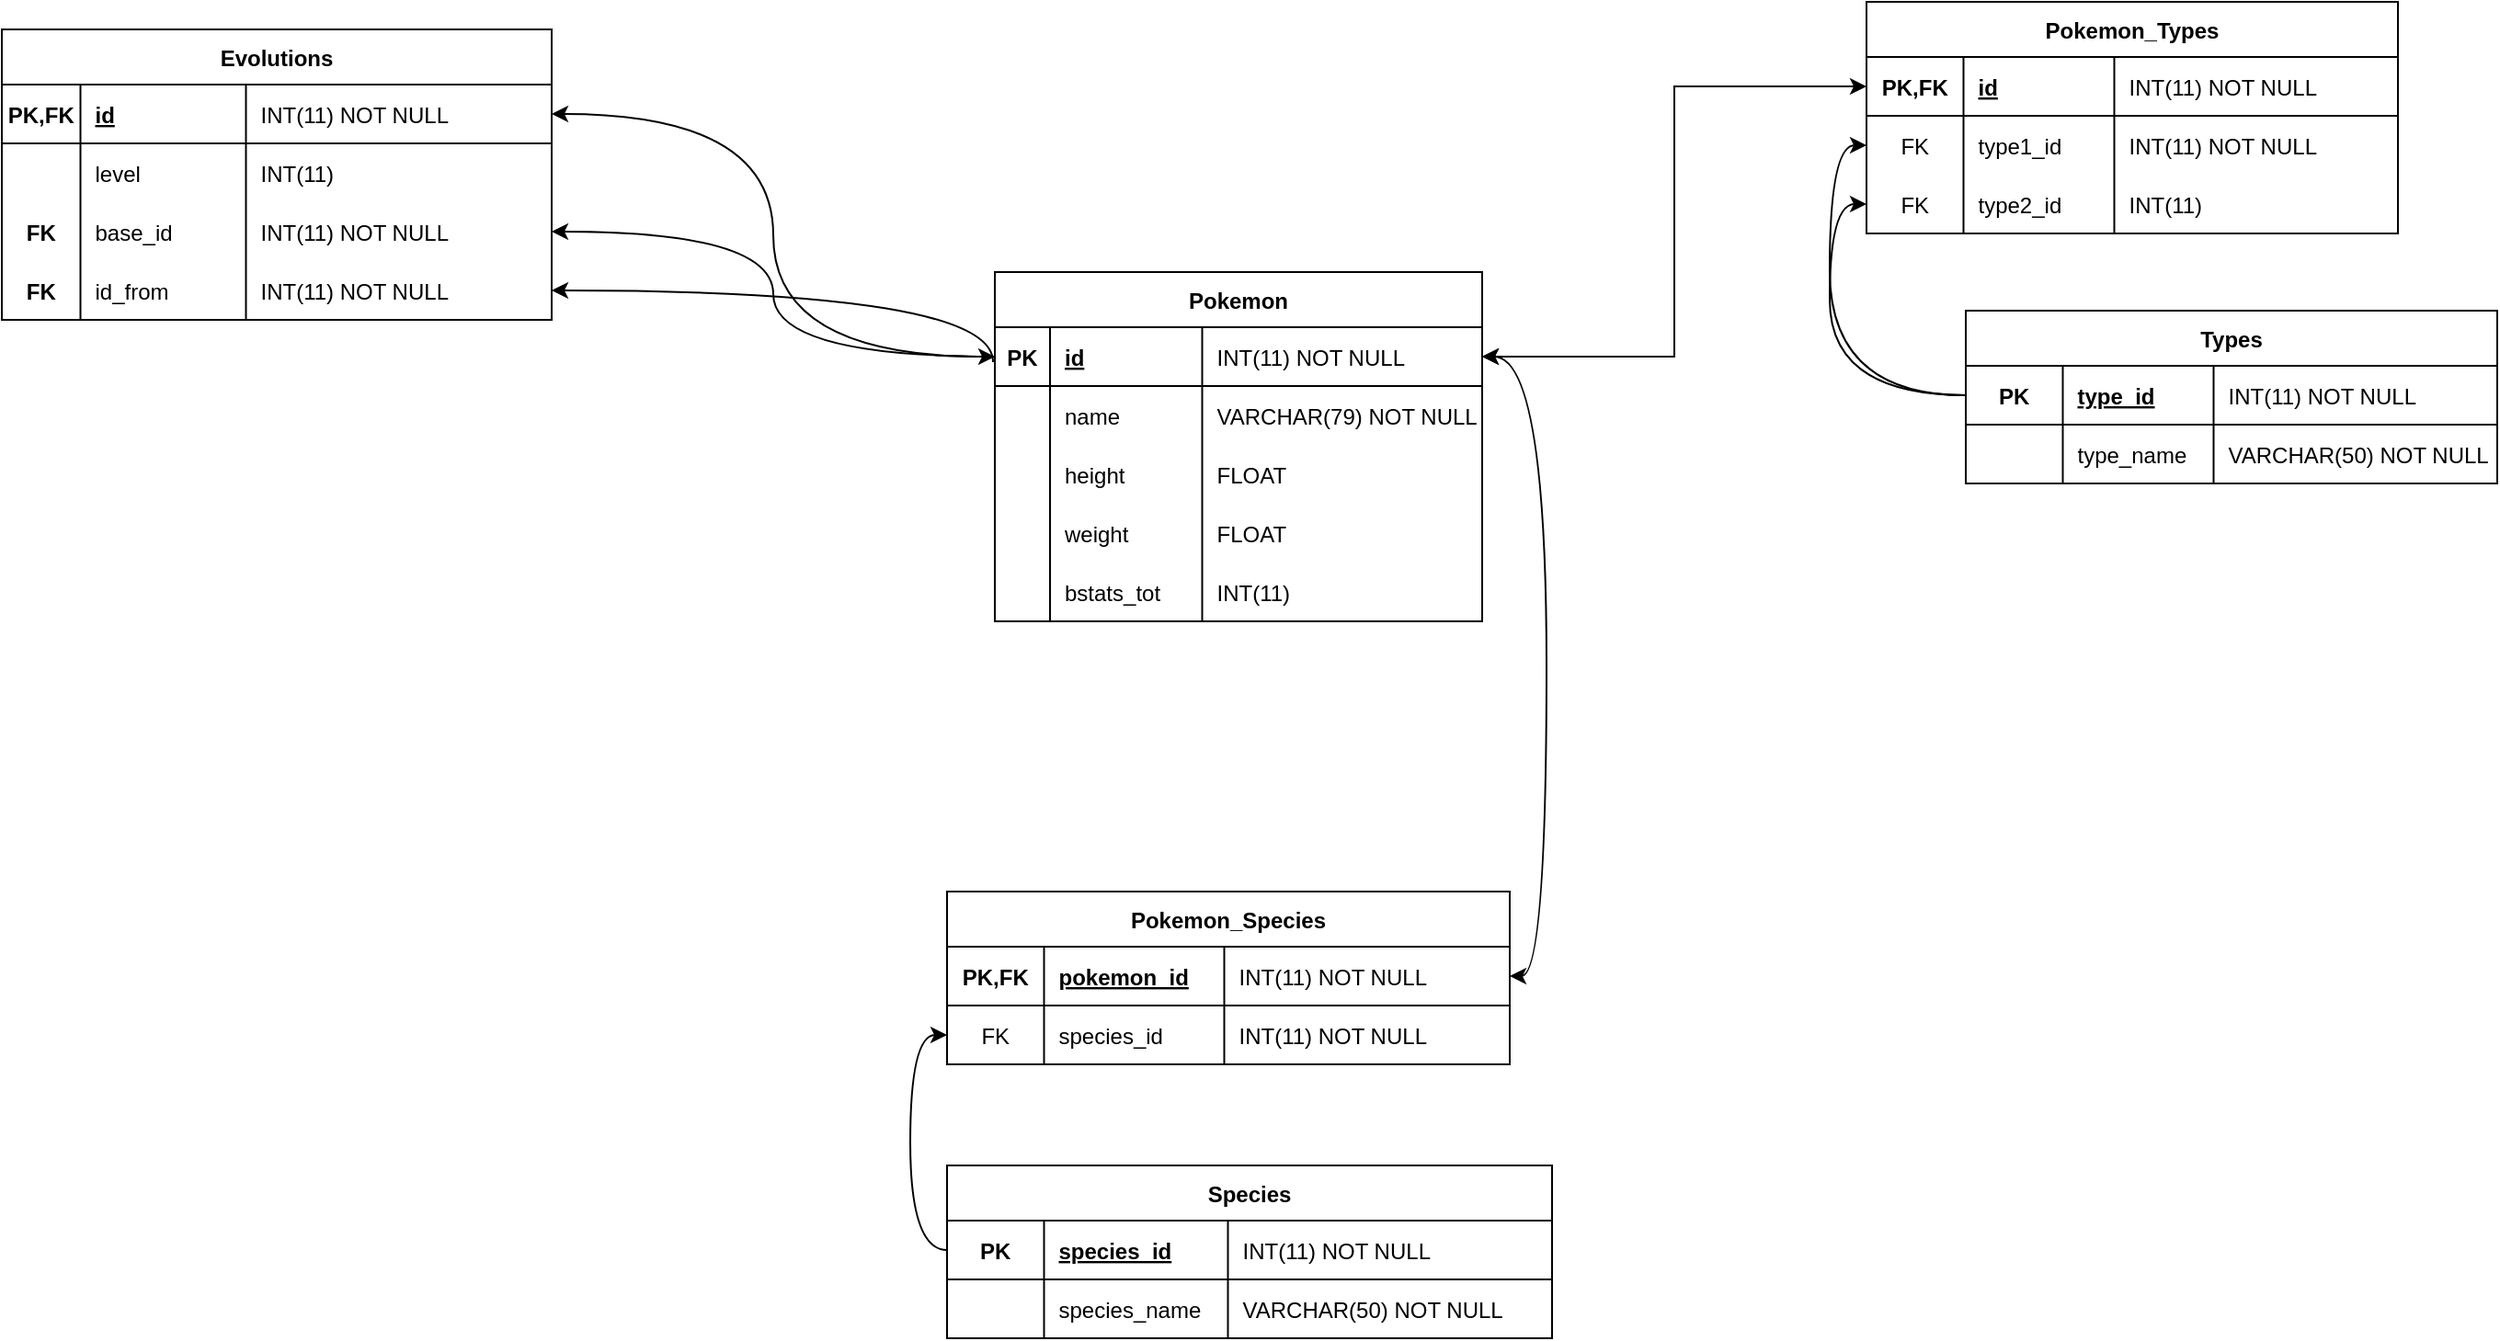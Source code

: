 <mxfile version="14.9.3" type="google"><diagram id="voAabbyIuhifZZEb07if" name="Page-1"><mxGraphModel dx="2222" dy="794" grid="0" gridSize="10" guides="1" tooltips="1" connect="1" arrows="1" fold="1" page="0" pageScale="1" pageWidth="850" pageHeight="1100" math="0" shadow="0"><root><mxCell id="0"/><mxCell id="1" parent="0"/><mxCell id="Fbmu0DsptbXWh4AyM6oJ-1" value="Pokemon" style="shape=table;startSize=30;container=1;collapsible=1;childLayout=tableLayout;fixedRows=1;rowLines=0;fontStyle=1;align=center;resizeLast=1;" parent="1" vertex="1"><mxGeometry x="101" y="267" width="265" height="190" as="geometry"/></mxCell><mxCell id="Fbmu0DsptbXWh4AyM6oJ-2" value="" style="shape=partialRectangle;collapsible=0;dropTarget=0;pointerEvents=0;fillColor=none;top=0;left=0;bottom=1;right=0;points=[[0,0.5],[1,0.5]];portConstraint=eastwest;" parent="Fbmu0DsptbXWh4AyM6oJ-1" vertex="1"><mxGeometry y="30" width="265" height="32" as="geometry"/></mxCell><mxCell id="Fbmu0DsptbXWh4AyM6oJ-3" value="PK" style="shape=partialRectangle;connectable=0;fillColor=none;top=0;left=0;bottom=0;right=0;fontStyle=1;overflow=hidden;" parent="Fbmu0DsptbXWh4AyM6oJ-2" vertex="1"><mxGeometry width="30" height="32" as="geometry"/></mxCell><mxCell id="Fbmu0DsptbXWh4AyM6oJ-4" value="id" style="shape=partialRectangle;connectable=0;fillColor=none;top=0;left=0;bottom=0;right=0;align=left;spacingLeft=6;fontStyle=5;overflow=hidden;" parent="Fbmu0DsptbXWh4AyM6oJ-2" vertex="1"><mxGeometry x="30" width="82.75" height="32" as="geometry"/></mxCell><mxCell id="Fbmu0DsptbXWh4AyM6oJ-32" value="INT(11) NOT NULL" style="shape=partialRectangle;connectable=0;fillColor=none;top=0;left=0;bottom=0;right=0;align=left;spacingLeft=6;fontStyle=0;overflow=hidden;" parent="Fbmu0DsptbXWh4AyM6oJ-2" vertex="1"><mxGeometry x="112.75" width="152.25" height="32" as="geometry"/></mxCell><mxCell id="Fbmu0DsptbXWh4AyM6oJ-5" value="" style="shape=partialRectangle;collapsible=0;dropTarget=0;pointerEvents=0;fillColor=none;top=0;left=0;bottom=0;right=0;points=[[0,0.5],[1,0.5]];portConstraint=eastwest;" parent="Fbmu0DsptbXWh4AyM6oJ-1" vertex="1"><mxGeometry y="62" width="265" height="32" as="geometry"/></mxCell><mxCell id="Fbmu0DsptbXWh4AyM6oJ-6" value="" style="shape=partialRectangle;connectable=0;fillColor=none;top=0;left=0;bottom=0;right=0;editable=1;overflow=hidden;" parent="Fbmu0DsptbXWh4AyM6oJ-5" vertex="1"><mxGeometry width="30" height="32" as="geometry"/></mxCell><mxCell id="Fbmu0DsptbXWh4AyM6oJ-7" value="name" style="shape=partialRectangle;connectable=0;fillColor=none;top=0;left=0;bottom=0;right=0;align=left;spacingLeft=6;overflow=hidden;" parent="Fbmu0DsptbXWh4AyM6oJ-5" vertex="1"><mxGeometry x="30" width="82.75" height="32" as="geometry"/></mxCell><mxCell id="Fbmu0DsptbXWh4AyM6oJ-33" value="VARCHAR(79) NOT NULL" style="shape=partialRectangle;connectable=0;fillColor=none;top=0;left=0;bottom=0;right=0;align=left;spacingLeft=6;overflow=hidden;" parent="Fbmu0DsptbXWh4AyM6oJ-5" vertex="1"><mxGeometry x="112.75" width="152.25" height="32" as="geometry"/></mxCell><mxCell id="Fbmu0DsptbXWh4AyM6oJ-8" value="" style="shape=partialRectangle;collapsible=0;dropTarget=0;pointerEvents=0;fillColor=none;top=0;left=0;bottom=0;right=0;points=[[0,0.5],[1,0.5]];portConstraint=eastwest;" parent="Fbmu0DsptbXWh4AyM6oJ-1" vertex="1"><mxGeometry y="94" width="265" height="32" as="geometry"/></mxCell><mxCell id="Fbmu0DsptbXWh4AyM6oJ-9" value="" style="shape=partialRectangle;connectable=0;fillColor=none;top=0;left=0;bottom=0;right=0;editable=1;overflow=hidden;" parent="Fbmu0DsptbXWh4AyM6oJ-8" vertex="1"><mxGeometry width="30" height="32" as="geometry"/></mxCell><mxCell id="Fbmu0DsptbXWh4AyM6oJ-10" value="height" style="shape=partialRectangle;connectable=0;fillColor=none;top=0;left=0;bottom=0;right=0;align=left;spacingLeft=6;overflow=hidden;" parent="Fbmu0DsptbXWh4AyM6oJ-8" vertex="1"><mxGeometry x="30" width="82.75" height="32" as="geometry"/></mxCell><mxCell id="Fbmu0DsptbXWh4AyM6oJ-34" value="FLOAT" style="shape=partialRectangle;connectable=0;fillColor=none;top=0;left=0;bottom=0;right=0;align=left;spacingLeft=6;overflow=hidden;" parent="Fbmu0DsptbXWh4AyM6oJ-8" vertex="1"><mxGeometry x="112.75" width="152.25" height="32" as="geometry"/></mxCell><mxCell id="Fbmu0DsptbXWh4AyM6oJ-11" value="" style="shape=partialRectangle;collapsible=0;dropTarget=0;pointerEvents=0;fillColor=none;top=0;left=0;bottom=0;right=0;points=[[0,0.5],[1,0.5]];portConstraint=eastwest;" parent="Fbmu0DsptbXWh4AyM6oJ-1" vertex="1"><mxGeometry y="126" width="265" height="32" as="geometry"/></mxCell><mxCell id="Fbmu0DsptbXWh4AyM6oJ-12" value="" style="shape=partialRectangle;connectable=0;fillColor=none;top=0;left=0;bottom=0;right=0;editable=1;overflow=hidden;" parent="Fbmu0DsptbXWh4AyM6oJ-11" vertex="1"><mxGeometry width="30" height="32" as="geometry"/></mxCell><mxCell id="Fbmu0DsptbXWh4AyM6oJ-13" value="weight" style="shape=partialRectangle;connectable=0;fillColor=none;top=0;left=0;bottom=0;right=0;align=left;spacingLeft=6;overflow=hidden;" parent="Fbmu0DsptbXWh4AyM6oJ-11" vertex="1"><mxGeometry x="30" width="82.75" height="32" as="geometry"/></mxCell><mxCell id="Fbmu0DsptbXWh4AyM6oJ-35" value="FLOAT" style="shape=partialRectangle;connectable=0;fillColor=none;top=0;left=0;bottom=0;right=0;align=left;spacingLeft=6;overflow=hidden;" parent="Fbmu0DsptbXWh4AyM6oJ-11" vertex="1"><mxGeometry x="112.75" width="152.25" height="32" as="geometry"/></mxCell><mxCell id="Fbmu0DsptbXWh4AyM6oJ-17" value="" style="shape=partialRectangle;collapsible=0;dropTarget=0;pointerEvents=0;fillColor=none;top=0;left=0;bottom=0;right=0;points=[[0,0.5],[1,0.5]];portConstraint=eastwest;" parent="Fbmu0DsptbXWh4AyM6oJ-1" vertex="1"><mxGeometry y="158" width="265" height="32" as="geometry"/></mxCell><mxCell id="Fbmu0DsptbXWh4AyM6oJ-18" value="" style="shape=partialRectangle;connectable=0;fillColor=none;top=0;left=0;bottom=0;right=0;editable=1;overflow=hidden;" parent="Fbmu0DsptbXWh4AyM6oJ-17" vertex="1"><mxGeometry width="30" height="32" as="geometry"/></mxCell><mxCell id="Fbmu0DsptbXWh4AyM6oJ-19" value="bstats_tot" style="shape=partialRectangle;connectable=0;fillColor=none;top=0;left=0;bottom=0;right=0;align=left;spacingLeft=6;overflow=hidden;" parent="Fbmu0DsptbXWh4AyM6oJ-17" vertex="1"><mxGeometry x="30" width="82.75" height="32" as="geometry"/></mxCell><mxCell id="Fbmu0DsptbXWh4AyM6oJ-36" value="INT(11)" style="shape=partialRectangle;connectable=0;fillColor=none;top=0;left=0;bottom=0;right=0;align=left;spacingLeft=6;overflow=hidden;" parent="Fbmu0DsptbXWh4AyM6oJ-17" vertex="1"><mxGeometry x="112.75" width="152.25" height="32" as="geometry"/></mxCell><mxCell id="ZMghVZQtBCGFHV8ZljD5-1" value="Pokemon_Types" style="shape=table;startSize=30;container=1;collapsible=1;childLayout=tableLayout;fixedRows=1;rowLines=0;fontStyle=1;align=center;resizeLast=1;" parent="1" vertex="1"><mxGeometry x="575" y="120" width="289" height="126" as="geometry"/></mxCell><mxCell id="ZMghVZQtBCGFHV8ZljD5-2" value="" style="shape=partialRectangle;collapsible=0;dropTarget=0;pointerEvents=0;fillColor=none;top=0;left=0;bottom=1;right=0;points=[[0,0.5],[1,0.5]];portConstraint=eastwest;" parent="ZMghVZQtBCGFHV8ZljD5-1" vertex="1"><mxGeometry y="30" width="289" height="32" as="geometry"/></mxCell><mxCell id="ZMghVZQtBCGFHV8ZljD5-3" value="PK,FK" style="shape=partialRectangle;connectable=0;fillColor=none;top=0;left=0;bottom=0;right=0;fontStyle=1;overflow=hidden;" parent="ZMghVZQtBCGFHV8ZljD5-2" vertex="1"><mxGeometry width="52.75" height="32" as="geometry"/></mxCell><mxCell id="ZMghVZQtBCGFHV8ZljD5-4" value="id" style="shape=partialRectangle;connectable=0;fillColor=none;top=0;left=0;bottom=0;right=0;align=left;spacingLeft=6;fontStyle=5;overflow=hidden;" parent="ZMghVZQtBCGFHV8ZljD5-2" vertex="1"><mxGeometry x="52.75" width="82" height="32" as="geometry"/></mxCell><mxCell id="ZMghVZQtBCGFHV8ZljD5-5" value="INT(11) NOT NULL" style="shape=partialRectangle;connectable=0;fillColor=none;top=0;left=0;bottom=0;right=0;align=left;spacingLeft=6;fontStyle=0;overflow=hidden;" parent="ZMghVZQtBCGFHV8ZljD5-2" vertex="1"><mxGeometry x="134.75" width="154.25" height="32" as="geometry"/></mxCell><mxCell id="ZMghVZQtBCGFHV8ZljD5-6" value="" style="shape=partialRectangle;collapsible=0;dropTarget=0;pointerEvents=0;fillColor=none;top=0;left=0;bottom=0;right=0;points=[[0,0.5],[1,0.5]];portConstraint=eastwest;" parent="ZMghVZQtBCGFHV8ZljD5-1" vertex="1"><mxGeometry y="62" width="289" height="32" as="geometry"/></mxCell><mxCell id="ZMghVZQtBCGFHV8ZljD5-7" value="FK" style="shape=partialRectangle;connectable=0;fillColor=none;top=0;left=0;bottom=0;right=0;editable=1;overflow=hidden;" parent="ZMghVZQtBCGFHV8ZljD5-6" vertex="1"><mxGeometry width="52.75" height="32" as="geometry"/></mxCell><mxCell id="ZMghVZQtBCGFHV8ZljD5-8" value="type1_id" style="shape=partialRectangle;connectable=0;fillColor=none;top=0;left=0;bottom=0;right=0;align=left;spacingLeft=6;overflow=hidden;" parent="ZMghVZQtBCGFHV8ZljD5-6" vertex="1"><mxGeometry x="52.75" width="82" height="32" as="geometry"/></mxCell><mxCell id="ZMghVZQtBCGFHV8ZljD5-9" value="INT(11) NOT NULL" style="shape=partialRectangle;connectable=0;fillColor=none;top=0;left=0;bottom=0;right=0;align=left;spacingLeft=6;overflow=hidden;" parent="ZMghVZQtBCGFHV8ZljD5-6" vertex="1"><mxGeometry x="134.75" width="154.25" height="32" as="geometry"/></mxCell><mxCell id="ZMghVZQtBCGFHV8ZljD5-10" value="" style="shape=partialRectangle;collapsible=0;dropTarget=0;pointerEvents=0;fillColor=none;top=0;left=0;bottom=0;right=0;points=[[0,0.5],[1,0.5]];portConstraint=eastwest;" parent="ZMghVZQtBCGFHV8ZljD5-1" vertex="1"><mxGeometry y="94" width="289" height="32" as="geometry"/></mxCell><mxCell id="ZMghVZQtBCGFHV8ZljD5-11" value="FK" style="shape=partialRectangle;connectable=0;fillColor=none;top=0;left=0;bottom=0;right=0;editable=1;overflow=hidden;" parent="ZMghVZQtBCGFHV8ZljD5-10" vertex="1"><mxGeometry width="52.75" height="32" as="geometry"/></mxCell><mxCell id="ZMghVZQtBCGFHV8ZljD5-12" value="type2_id" style="shape=partialRectangle;connectable=0;fillColor=none;top=0;left=0;bottom=0;right=0;align=left;spacingLeft=6;overflow=hidden;" parent="ZMghVZQtBCGFHV8ZljD5-10" vertex="1"><mxGeometry x="52.75" width="82" height="32" as="geometry"/></mxCell><mxCell id="ZMghVZQtBCGFHV8ZljD5-13" value="INT(11) " style="shape=partialRectangle;connectable=0;fillColor=none;top=0;left=0;bottom=0;right=0;align=left;spacingLeft=6;overflow=hidden;" parent="ZMghVZQtBCGFHV8ZljD5-10" vertex="1"><mxGeometry x="134.75" width="154.25" height="32" as="geometry"/></mxCell><mxCell id="ZMghVZQtBCGFHV8ZljD5-22" style="edgeStyle=orthogonalEdgeStyle;rounded=0;orthogonalLoop=1;jettySize=auto;html=1;entryX=1;entryY=0.5;entryDx=0;entryDy=0;startArrow=classic;startFill=1;" parent="1" source="ZMghVZQtBCGFHV8ZljD5-2" target="Fbmu0DsptbXWh4AyM6oJ-2" edge="1"><mxGeometry relative="1" as="geometry"/></mxCell><mxCell id="ZMghVZQtBCGFHV8ZljD5-23" value="Evolutions" style="shape=table;startSize=30;container=1;collapsible=1;childLayout=tableLayout;fixedRows=1;rowLines=0;fontStyle=1;align=center;resizeLast=1;" parent="1" vertex="1"><mxGeometry x="-439" y="135" width="299" height="158" as="geometry"/></mxCell><mxCell id="ZMghVZQtBCGFHV8ZljD5-24" value="" style="shape=partialRectangle;collapsible=0;dropTarget=0;pointerEvents=0;fillColor=none;top=0;left=0;bottom=1;right=0;points=[[0,0.5],[1,0.5]];portConstraint=eastwest;" parent="ZMghVZQtBCGFHV8ZljD5-23" vertex="1"><mxGeometry y="30" width="299" height="32" as="geometry"/></mxCell><mxCell id="ZMghVZQtBCGFHV8ZljD5-25" value="PK,FK" style="shape=partialRectangle;connectable=0;fillColor=none;top=0;left=0;bottom=0;right=0;fontStyle=1;overflow=hidden;" parent="ZMghVZQtBCGFHV8ZljD5-24" vertex="1"><mxGeometry width="42.75" height="32" as="geometry"/></mxCell><mxCell id="ZMghVZQtBCGFHV8ZljD5-26" value="id" style="shape=partialRectangle;connectable=0;fillColor=none;top=0;left=0;bottom=0;right=0;align=left;spacingLeft=6;fontStyle=5;overflow=hidden;" parent="ZMghVZQtBCGFHV8ZljD5-24" vertex="1"><mxGeometry x="42.75" width="90" height="32" as="geometry"/></mxCell><mxCell id="ZMghVZQtBCGFHV8ZljD5-27" value="INT(11) NOT NULL " style="shape=partialRectangle;connectable=0;fillColor=none;top=0;left=0;bottom=0;right=0;align=left;spacingLeft=6;fontStyle=0;overflow=hidden;" parent="ZMghVZQtBCGFHV8ZljD5-24" vertex="1"><mxGeometry x="132.75" width="166.25" height="32" as="geometry"/></mxCell><mxCell id="ZMghVZQtBCGFHV8ZljD5-28" value="" style="shape=partialRectangle;collapsible=0;dropTarget=0;pointerEvents=0;fillColor=none;top=0;left=0;bottom=0;right=0;points=[[0,0.5],[1,0.5]];portConstraint=eastwest;" parent="ZMghVZQtBCGFHV8ZljD5-23" vertex="1"><mxGeometry y="62" width="299" height="32" as="geometry"/></mxCell><mxCell id="ZMghVZQtBCGFHV8ZljD5-29" value="" style="shape=partialRectangle;connectable=0;fillColor=none;top=0;left=0;bottom=0;right=0;editable=1;overflow=hidden;" parent="ZMghVZQtBCGFHV8ZljD5-28" vertex="1"><mxGeometry width="42.75" height="32" as="geometry"/></mxCell><mxCell id="ZMghVZQtBCGFHV8ZljD5-30" value="level" style="shape=partialRectangle;connectable=0;fillColor=none;top=0;left=0;bottom=0;right=0;align=left;spacingLeft=6;overflow=hidden;" parent="ZMghVZQtBCGFHV8ZljD5-28" vertex="1"><mxGeometry x="42.75" width="90" height="32" as="geometry"/></mxCell><mxCell id="ZMghVZQtBCGFHV8ZljD5-31" value="INT(11)" style="shape=partialRectangle;connectable=0;fillColor=none;top=0;left=0;bottom=0;right=0;align=left;spacingLeft=6;overflow=hidden;" parent="ZMghVZQtBCGFHV8ZljD5-28" vertex="1"><mxGeometry x="132.75" width="166.25" height="32" as="geometry"/></mxCell><mxCell id="ZMghVZQtBCGFHV8ZljD5-56" value="" style="shape=partialRectangle;collapsible=0;dropTarget=0;pointerEvents=0;fillColor=none;top=0;left=0;bottom=0;right=0;points=[[0,0.5],[1,0.5]];portConstraint=eastwest;" parent="ZMghVZQtBCGFHV8ZljD5-23" vertex="1"><mxGeometry y="94" width="299" height="32" as="geometry"/></mxCell><mxCell id="ZMghVZQtBCGFHV8ZljD5-57" value="FK" style="shape=partialRectangle;connectable=0;fillColor=none;top=0;left=0;bottom=0;right=0;editable=1;overflow=hidden;fontStyle=1" parent="ZMghVZQtBCGFHV8ZljD5-56" vertex="1"><mxGeometry width="42.75" height="32" as="geometry"/></mxCell><mxCell id="ZMghVZQtBCGFHV8ZljD5-58" value="base_id" style="shape=partialRectangle;connectable=0;fillColor=none;top=0;left=0;bottom=0;right=0;align=left;spacingLeft=6;overflow=hidden;" parent="ZMghVZQtBCGFHV8ZljD5-56" vertex="1"><mxGeometry x="42.75" width="90" height="32" as="geometry"/></mxCell><mxCell id="ZMghVZQtBCGFHV8ZljD5-59" value="INT(11) NOT NULL" style="shape=partialRectangle;connectable=0;fillColor=none;top=0;left=0;bottom=0;right=0;align=left;spacingLeft=6;overflow=hidden;" parent="ZMghVZQtBCGFHV8ZljD5-56" vertex="1"><mxGeometry x="132.75" width="166.25" height="32" as="geometry"/></mxCell><mxCell id="ZMghVZQtBCGFHV8ZljD5-48" value="" style="shape=partialRectangle;collapsible=0;dropTarget=0;pointerEvents=0;fillColor=none;top=0;left=0;bottom=0;right=0;points=[[0,0.5],[1,0.5]];portConstraint=eastwest;" parent="ZMghVZQtBCGFHV8ZljD5-23" vertex="1"><mxGeometry y="126" width="299" height="32" as="geometry"/></mxCell><mxCell id="ZMghVZQtBCGFHV8ZljD5-49" value="FK" style="shape=partialRectangle;connectable=0;fillColor=none;top=0;left=0;bottom=0;right=0;editable=1;overflow=hidden;fontStyle=1" parent="ZMghVZQtBCGFHV8ZljD5-48" vertex="1"><mxGeometry width="42.75" height="32" as="geometry"/></mxCell><mxCell id="ZMghVZQtBCGFHV8ZljD5-50" value="id_from" style="shape=partialRectangle;connectable=0;fillColor=none;top=0;left=0;bottom=0;right=0;align=left;spacingLeft=6;overflow=hidden;" parent="ZMghVZQtBCGFHV8ZljD5-48" vertex="1"><mxGeometry x="42.75" width="90" height="32" as="geometry"/></mxCell><mxCell id="ZMghVZQtBCGFHV8ZljD5-51" value="INT(11) NOT NULL" style="shape=partialRectangle;connectable=0;fillColor=none;top=0;left=0;bottom=0;right=0;align=left;spacingLeft=6;overflow=hidden;" parent="ZMghVZQtBCGFHV8ZljD5-48" vertex="1"><mxGeometry x="132.75" width="166.25" height="32" as="geometry"/></mxCell><mxCell id="ZghRRXAIvb5bThdGDpv--1" value="Types" style="shape=table;startSize=30;container=1;collapsible=1;childLayout=tableLayout;fixedRows=1;rowLines=0;fontStyle=1;align=center;resizeLast=1;" vertex="1" parent="1"><mxGeometry x="629" y="288" width="289" height="94" as="geometry"/></mxCell><mxCell id="ZghRRXAIvb5bThdGDpv--2" value="" style="shape=partialRectangle;collapsible=0;dropTarget=0;pointerEvents=0;fillColor=none;top=0;left=0;bottom=1;right=0;points=[[0,0.5],[1,0.5]];portConstraint=eastwest;" vertex="1" parent="ZghRRXAIvb5bThdGDpv--1"><mxGeometry y="30" width="289" height="32" as="geometry"/></mxCell><mxCell id="ZghRRXAIvb5bThdGDpv--3" value="PK" style="shape=partialRectangle;connectable=0;fillColor=none;top=0;left=0;bottom=0;right=0;fontStyle=1;overflow=hidden;" vertex="1" parent="ZghRRXAIvb5bThdGDpv--2"><mxGeometry width="52.75" height="32" as="geometry"/></mxCell><mxCell id="ZghRRXAIvb5bThdGDpv--4" value="type_id" style="shape=partialRectangle;connectable=0;fillColor=none;top=0;left=0;bottom=0;right=0;align=left;spacingLeft=6;fontStyle=5;overflow=hidden;" vertex="1" parent="ZghRRXAIvb5bThdGDpv--2"><mxGeometry x="52.75" width="82" height="32" as="geometry"/></mxCell><mxCell id="ZghRRXAIvb5bThdGDpv--5" value="INT(11) NOT NULL" style="shape=partialRectangle;connectable=0;fillColor=none;top=0;left=0;bottom=0;right=0;align=left;spacingLeft=6;fontStyle=0;overflow=hidden;" vertex="1" parent="ZghRRXAIvb5bThdGDpv--2"><mxGeometry x="134.75" width="154.25" height="32" as="geometry"/></mxCell><mxCell id="ZghRRXAIvb5bThdGDpv--6" value="" style="shape=partialRectangle;collapsible=0;dropTarget=0;pointerEvents=0;fillColor=none;top=0;left=0;bottom=0;right=0;points=[[0,0.5],[1,0.5]];portConstraint=eastwest;" vertex="1" parent="ZghRRXAIvb5bThdGDpv--1"><mxGeometry y="62" width="289" height="32" as="geometry"/></mxCell><mxCell id="ZghRRXAIvb5bThdGDpv--7" value="" style="shape=partialRectangle;connectable=0;fillColor=none;top=0;left=0;bottom=0;right=0;editable=1;overflow=hidden;" vertex="1" parent="ZghRRXAIvb5bThdGDpv--6"><mxGeometry width="52.75" height="32" as="geometry"/></mxCell><mxCell id="ZghRRXAIvb5bThdGDpv--8" value="type_name" style="shape=partialRectangle;connectable=0;fillColor=none;top=0;left=0;bottom=0;right=0;align=left;spacingLeft=6;overflow=hidden;" vertex="1" parent="ZghRRXAIvb5bThdGDpv--6"><mxGeometry x="52.75" width="82" height="32" as="geometry"/></mxCell><mxCell id="ZghRRXAIvb5bThdGDpv--9" value="VARCHAR(50) NOT NULL " style="shape=partialRectangle;connectable=0;fillColor=none;top=0;left=0;bottom=0;right=0;align=left;spacingLeft=6;overflow=hidden;" vertex="1" parent="ZghRRXAIvb5bThdGDpv--6"><mxGeometry x="134.75" width="154.25" height="32" as="geometry"/></mxCell><mxCell id="ZghRRXAIvb5bThdGDpv--15" style="edgeStyle=orthogonalEdgeStyle;rounded=0;orthogonalLoop=1;jettySize=auto;html=1;entryX=0;entryY=0.5;entryDx=0;entryDy=0;curved=1;" edge="1" parent="1" source="ZghRRXAIvb5bThdGDpv--2" target="ZMghVZQtBCGFHV8ZljD5-10"><mxGeometry relative="1" as="geometry"/></mxCell><mxCell id="ZghRRXAIvb5bThdGDpv--16" style="edgeStyle=orthogonalEdgeStyle;rounded=0;orthogonalLoop=1;jettySize=auto;html=1;exitX=0;exitY=0.5;exitDx=0;exitDy=0;entryX=0;entryY=0.5;entryDx=0;entryDy=0;curved=1;" edge="1" parent="1" source="ZghRRXAIvb5bThdGDpv--2" target="ZMghVZQtBCGFHV8ZljD5-6"><mxGeometry relative="1" as="geometry"/></mxCell><mxCell id="ZghRRXAIvb5bThdGDpv--17" value="Pokemon_Species" style="shape=table;startSize=30;container=1;collapsible=1;childLayout=tableLayout;fixedRows=1;rowLines=0;fontStyle=1;align=center;resizeLast=1;" vertex="1" parent="1"><mxGeometry x="75" y="604" width="306" height="94" as="geometry"/></mxCell><mxCell id="ZghRRXAIvb5bThdGDpv--18" value="" style="shape=partialRectangle;collapsible=0;dropTarget=0;pointerEvents=0;fillColor=none;top=0;left=0;bottom=1;right=0;points=[[0,0.5],[1,0.5]];portConstraint=eastwest;" vertex="1" parent="ZghRRXAIvb5bThdGDpv--17"><mxGeometry y="30" width="306" height="32" as="geometry"/></mxCell><mxCell id="ZghRRXAIvb5bThdGDpv--19" value="PK,FK" style="shape=partialRectangle;connectable=0;fillColor=none;top=0;left=0;bottom=0;right=0;fontStyle=1;overflow=hidden;" vertex="1" parent="ZghRRXAIvb5bThdGDpv--18"><mxGeometry width="52.75" height="32" as="geometry"/></mxCell><mxCell id="ZghRRXAIvb5bThdGDpv--20" value="pokemon_id" style="shape=partialRectangle;connectable=0;fillColor=none;top=0;left=0;bottom=0;right=0;align=left;spacingLeft=6;fontStyle=5;overflow=hidden;" vertex="1" parent="ZghRRXAIvb5bThdGDpv--18"><mxGeometry x="52.75" width="98" height="32" as="geometry"/></mxCell><mxCell id="ZghRRXAIvb5bThdGDpv--21" value="INT(11) NOT NULL" style="shape=partialRectangle;connectable=0;fillColor=none;top=0;left=0;bottom=0;right=0;align=left;spacingLeft=6;fontStyle=0;overflow=hidden;" vertex="1" parent="ZghRRXAIvb5bThdGDpv--18"><mxGeometry x="150.75" width="155.25" height="32" as="geometry"/></mxCell><mxCell id="ZghRRXAIvb5bThdGDpv--22" value="" style="shape=partialRectangle;collapsible=0;dropTarget=0;pointerEvents=0;fillColor=none;top=0;left=0;bottom=0;right=0;points=[[0,0.5],[1,0.5]];portConstraint=eastwest;" vertex="1" parent="ZghRRXAIvb5bThdGDpv--17"><mxGeometry y="62" width="306" height="32" as="geometry"/></mxCell><mxCell id="ZghRRXAIvb5bThdGDpv--23" value="FK" style="shape=partialRectangle;connectable=0;fillColor=none;top=0;left=0;bottom=0;right=0;editable=1;overflow=hidden;" vertex="1" parent="ZghRRXAIvb5bThdGDpv--22"><mxGeometry width="52.75" height="32" as="geometry"/></mxCell><mxCell id="ZghRRXAIvb5bThdGDpv--24" value="species_id" style="shape=partialRectangle;connectable=0;fillColor=none;top=0;left=0;bottom=0;right=0;align=left;spacingLeft=6;overflow=hidden;" vertex="1" parent="ZghRRXAIvb5bThdGDpv--22"><mxGeometry x="52.75" width="98" height="32" as="geometry"/></mxCell><mxCell id="ZghRRXAIvb5bThdGDpv--25" value="INT(11) NOT NULL" style="shape=partialRectangle;connectable=0;fillColor=none;top=0;left=0;bottom=0;right=0;align=left;spacingLeft=6;overflow=hidden;" vertex="1" parent="ZghRRXAIvb5bThdGDpv--22"><mxGeometry x="150.75" width="155.25" height="32" as="geometry"/></mxCell><mxCell id="ZghRRXAIvb5bThdGDpv--43" style="edgeStyle=orthogonalEdgeStyle;curved=1;rounded=0;orthogonalLoop=1;jettySize=auto;html=1;entryX=0;entryY=0.5;entryDx=0;entryDy=0;exitX=0;exitY=0.5;exitDx=0;exitDy=0;" edge="1" parent="1" source="ZghRRXAIvb5bThdGDpv--31" target="ZghRRXAIvb5bThdGDpv--22"><mxGeometry relative="1" as="geometry"><mxPoint x="58" y="682" as="targetPoint"/></mxGeometry></mxCell><mxCell id="ZghRRXAIvb5bThdGDpv--30" value="Species" style="shape=table;startSize=30;container=1;collapsible=1;childLayout=tableLayout;fixedRows=1;rowLines=0;fontStyle=1;align=center;resizeLast=1;" vertex="1" parent="1"><mxGeometry x="75" y="753" width="329" height="94" as="geometry"/></mxCell><mxCell id="ZghRRXAIvb5bThdGDpv--31" value="" style="shape=partialRectangle;collapsible=0;dropTarget=0;pointerEvents=0;fillColor=none;top=0;left=0;bottom=1;right=0;points=[[0,0.5],[1,0.5]];portConstraint=eastwest;" vertex="1" parent="ZghRRXAIvb5bThdGDpv--30"><mxGeometry y="30" width="329" height="32" as="geometry"/></mxCell><mxCell id="ZghRRXAIvb5bThdGDpv--32" value="PK" style="shape=partialRectangle;connectable=0;fillColor=none;top=0;left=0;bottom=0;right=0;fontStyle=1;overflow=hidden;" vertex="1" parent="ZghRRXAIvb5bThdGDpv--31"><mxGeometry width="52.75" height="32" as="geometry"/></mxCell><mxCell id="ZghRRXAIvb5bThdGDpv--33" value="species_id" style="shape=partialRectangle;connectable=0;fillColor=none;top=0;left=0;bottom=0;right=0;align=left;spacingLeft=6;fontStyle=5;overflow=hidden;" vertex="1" parent="ZghRRXAIvb5bThdGDpv--31"><mxGeometry x="52.75" width="100" height="32" as="geometry"/></mxCell><mxCell id="ZghRRXAIvb5bThdGDpv--34" value="INT(11) NOT NULL" style="shape=partialRectangle;connectable=0;fillColor=none;top=0;left=0;bottom=0;right=0;align=left;spacingLeft=6;fontStyle=0;overflow=hidden;" vertex="1" parent="ZghRRXAIvb5bThdGDpv--31"><mxGeometry x="152.75" width="176.25" height="32" as="geometry"/></mxCell><mxCell id="ZghRRXAIvb5bThdGDpv--35" value="" style="shape=partialRectangle;collapsible=0;dropTarget=0;pointerEvents=0;fillColor=none;top=0;left=0;bottom=0;right=0;points=[[0,0.5],[1,0.5]];portConstraint=eastwest;" vertex="1" parent="ZghRRXAIvb5bThdGDpv--30"><mxGeometry y="62" width="329" height="32" as="geometry"/></mxCell><mxCell id="ZghRRXAIvb5bThdGDpv--36" value="" style="shape=partialRectangle;connectable=0;fillColor=none;top=0;left=0;bottom=0;right=0;editable=1;overflow=hidden;" vertex="1" parent="ZghRRXAIvb5bThdGDpv--35"><mxGeometry width="52.75" height="32" as="geometry"/></mxCell><mxCell id="ZghRRXAIvb5bThdGDpv--37" value="species_name" style="shape=partialRectangle;connectable=0;fillColor=none;top=0;left=0;bottom=0;right=0;align=left;spacingLeft=6;overflow=hidden;" vertex="1" parent="ZghRRXAIvb5bThdGDpv--35"><mxGeometry x="52.75" width="100" height="32" as="geometry"/></mxCell><mxCell id="ZghRRXAIvb5bThdGDpv--38" value="VARCHAR(50) NOT NULL " style="shape=partialRectangle;connectable=0;fillColor=none;top=0;left=0;bottom=0;right=0;align=left;spacingLeft=6;overflow=hidden;" vertex="1" parent="ZghRRXAIvb5bThdGDpv--35"><mxGeometry x="152.75" width="176.25" height="32" as="geometry"/></mxCell><mxCell id="ZghRRXAIvb5bThdGDpv--45" style="edgeStyle=orthogonalEdgeStyle;curved=1;rounded=0;orthogonalLoop=1;jettySize=auto;html=1;entryX=1;entryY=0.5;entryDx=0;entryDy=0;startArrow=classic;startFill=1;" edge="1" parent="1" source="ZghRRXAIvb5bThdGDpv--18" target="Fbmu0DsptbXWh4AyM6oJ-2"><mxGeometry relative="1" as="geometry"/></mxCell><mxCell id="ZghRRXAIvb5bThdGDpv--46" style="edgeStyle=orthogonalEdgeStyle;curved=1;rounded=0;orthogonalLoop=1;jettySize=auto;html=1;entryX=0;entryY=0.5;entryDx=0;entryDy=0;startArrow=classic;startFill=1;" edge="1" parent="1" source="ZMghVZQtBCGFHV8ZljD5-24" target="Fbmu0DsptbXWh4AyM6oJ-2"><mxGeometry relative="1" as="geometry"/></mxCell><mxCell id="ZghRRXAIvb5bThdGDpv--47" style="edgeStyle=orthogonalEdgeStyle;curved=1;rounded=0;orthogonalLoop=1;jettySize=auto;html=1;entryX=0;entryY=0.5;entryDx=0;entryDy=0;startArrow=classic;startFill=1;endArrow=none;endFill=0;" edge="1" parent="1" source="ZMghVZQtBCGFHV8ZljD5-56" target="Fbmu0DsptbXWh4AyM6oJ-2"><mxGeometry relative="1" as="geometry"/></mxCell><mxCell id="ZghRRXAIvb5bThdGDpv--48" style="edgeStyle=orthogonalEdgeStyle;curved=1;rounded=0;orthogonalLoop=1;jettySize=auto;html=1;startArrow=classic;startFill=1;endArrow=none;endFill=0;" edge="1" parent="1" source="ZMghVZQtBCGFHV8ZljD5-48"><mxGeometry relative="1" as="geometry"><mxPoint x="100" y="316" as="targetPoint"/></mxGeometry></mxCell></root></mxGraphModel></diagram></mxfile>